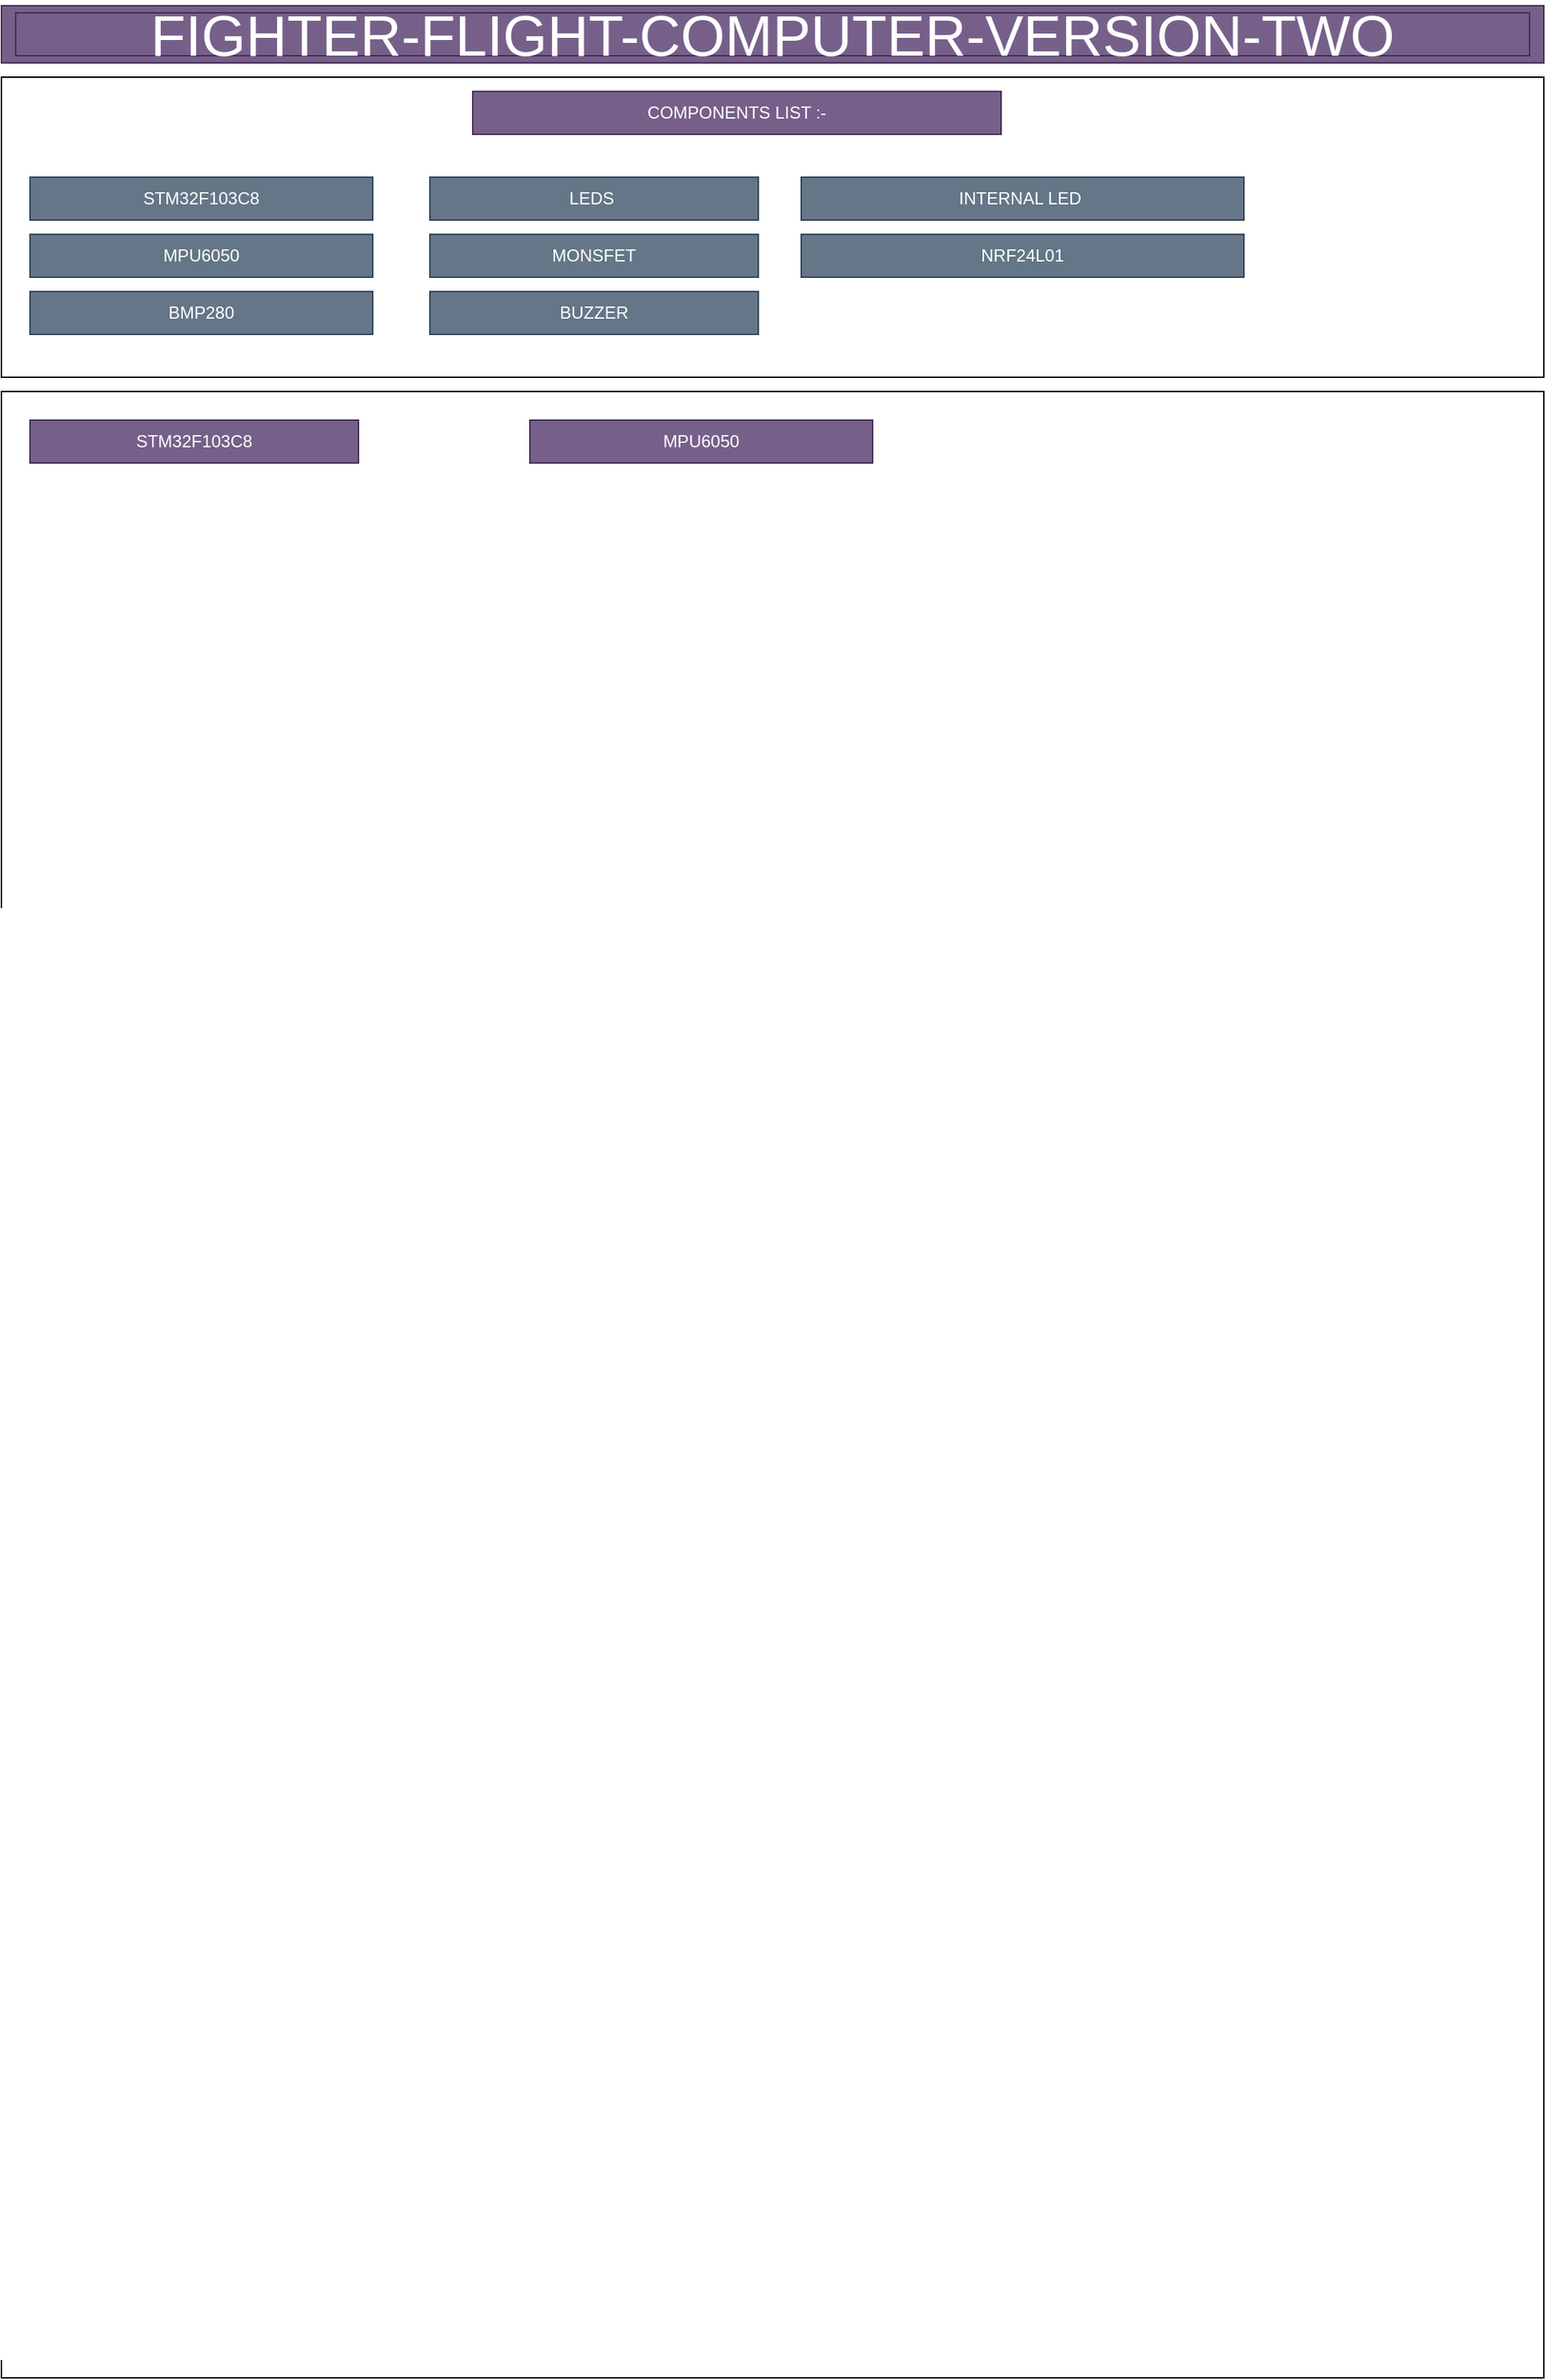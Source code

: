 <mxfile>
    <diagram id="1tfxErlRbewRherAM0fn" name="Page-1">
        <mxGraphModel dx="1163" dy="779" grid="1" gridSize="10" guides="1" tooltips="1" connect="1" arrows="1" fold="1" page="1" pageScale="1" pageWidth="1100" pageHeight="1700" math="0" shadow="0">
            <root>
                <mxCell id="0"/>
                <mxCell id="1" parent="0"/>
                <mxCell id="2" value="" style="rounded=0;whiteSpace=wrap;html=1;fillColor=#76608a;fontColor=#ffffff;strokeColor=#432D57;" vertex="1" parent="1">
                    <mxGeometry x="10" y="10" width="1080" height="40" as="geometry"/>
                </mxCell>
                <mxCell id="3" value="FIGHTER-FLIGHT-COMPUTER-VERSION-TWO" style="text;html=1;strokeColor=#432D57;fillColor=#76608a;align=center;verticalAlign=middle;whiteSpace=wrap;rounded=0;fontColor=#ffffff;fontSize=40;" vertex="1" parent="1">
                    <mxGeometry x="20" y="15" width="1060" height="30" as="geometry"/>
                </mxCell>
                <mxCell id="5" value="" style="rounded=0;whiteSpace=wrap;html=1;fontSize=12;" vertex="1" parent="1">
                    <mxGeometry x="10" y="60" width="1080" height="210" as="geometry"/>
                </mxCell>
                <mxCell id="6" value="COMPONENTS LIST :-" style="text;html=1;strokeColor=#432D57;fillColor=#76608a;align=center;verticalAlign=middle;whiteSpace=wrap;rounded=0;fontSize=12;fontColor=#ffffff;" vertex="1" parent="1">
                    <mxGeometry x="340" y="70" width="370" height="30" as="geometry"/>
                </mxCell>
                <mxCell id="7" value="STM32F103C8" style="text;html=1;strokeColor=#314354;fillColor=#647687;align=center;verticalAlign=middle;whiteSpace=wrap;rounded=0;fontSize=12;fontColor=#ffffff;" vertex="1" parent="1">
                    <mxGeometry x="30" y="130" width="240" height="30" as="geometry"/>
                </mxCell>
                <mxCell id="8" value="MPU6050" style="text;html=1;strokeColor=#314354;fillColor=#647687;align=center;verticalAlign=middle;whiteSpace=wrap;rounded=0;fontSize=12;fontColor=#ffffff;" vertex="1" parent="1">
                    <mxGeometry x="30" y="170" width="240" height="30" as="geometry"/>
                </mxCell>
                <mxCell id="9" value="BMP280" style="text;html=1;strokeColor=#314354;fillColor=#647687;align=center;verticalAlign=middle;whiteSpace=wrap;rounded=0;fontSize=12;fontColor=#ffffff;" vertex="1" parent="1">
                    <mxGeometry x="30" y="210" width="240" height="30" as="geometry"/>
                </mxCell>
                <mxCell id="10" value="LEDS&amp;nbsp;" style="text;html=1;strokeColor=#314354;fillColor=#647687;align=center;verticalAlign=middle;whiteSpace=wrap;rounded=0;fontSize=12;fontColor=#ffffff;" vertex="1" parent="1">
                    <mxGeometry x="310" y="130" width="230" height="30" as="geometry"/>
                </mxCell>
                <mxCell id="11" value="MONSFET" style="text;html=1;strokeColor=#314354;fillColor=#647687;align=center;verticalAlign=middle;whiteSpace=wrap;rounded=0;fontSize=12;fontColor=#ffffff;" vertex="1" parent="1">
                    <mxGeometry x="310" y="170" width="230" height="30" as="geometry"/>
                </mxCell>
                <mxCell id="12" value="BUZZER" style="text;html=1;strokeColor=#314354;fillColor=#647687;align=center;verticalAlign=middle;whiteSpace=wrap;rounded=0;fontSize=12;fontColor=#ffffff;" vertex="1" parent="1">
                    <mxGeometry x="310" y="210" width="230" height="30" as="geometry"/>
                </mxCell>
                <mxCell id="13" value="INTERNAL LED&amp;nbsp;" style="text;html=1;strokeColor=#314354;fillColor=#647687;align=center;verticalAlign=middle;whiteSpace=wrap;rounded=0;fontSize=12;fontColor=#ffffff;" vertex="1" parent="1">
                    <mxGeometry x="570" y="130" width="310" height="30" as="geometry"/>
                </mxCell>
                <mxCell id="14" value="NRF24L01" style="text;html=1;strokeColor=#314354;fillColor=#647687;align=center;verticalAlign=middle;whiteSpace=wrap;rounded=0;fontSize=12;fontColor=#ffffff;" vertex="1" parent="1">
                    <mxGeometry x="570" y="170" width="310" height="30" as="geometry"/>
                </mxCell>
                <mxCell id="15" value="" style="rounded=0;whiteSpace=wrap;html=1;fontSize=12;" vertex="1" parent="1">
                    <mxGeometry x="10" y="280" width="1080" height="1390" as="geometry"/>
                </mxCell>
                <mxCell id="19" value="STM32F103C8" style="text;html=1;strokeColor=#432D57;fillColor=#76608a;align=center;verticalAlign=middle;whiteSpace=wrap;rounded=0;fontSize=12;fontColor=#ffffff;" vertex="1" parent="1">
                    <mxGeometry x="30" y="300" width="230" height="30" as="geometry"/>
                </mxCell>
                <mxCell id="20" value="MPU6050" style="text;html=1;strokeColor=#432D57;fillColor=#76608a;align=center;verticalAlign=middle;whiteSpace=wrap;rounded=0;fontSize=12;fontColor=#ffffff;" vertex="1" parent="1">
                    <mxGeometry x="380" y="300" width="240" height="30" as="geometry"/>
                </mxCell>
            </root>
        </mxGraphModel>
    </diagram>
</mxfile>